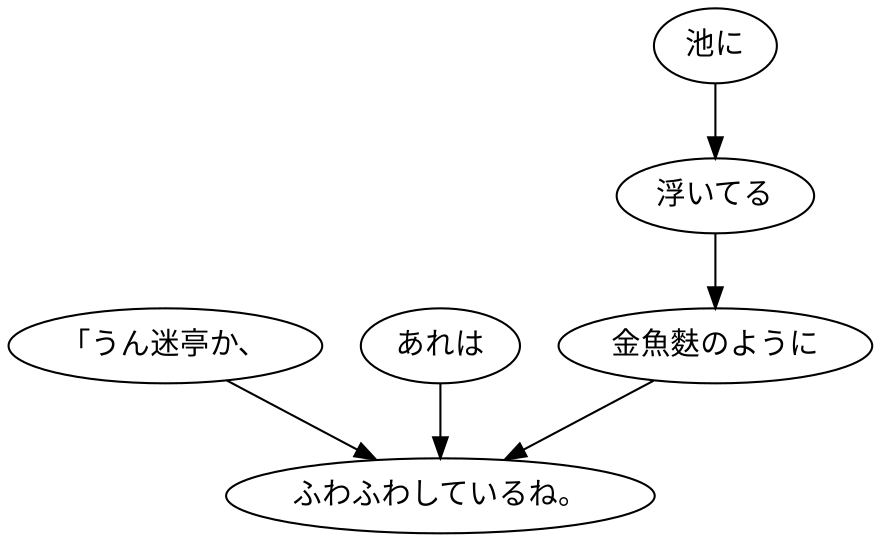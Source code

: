 digraph graph5450 {
	node0 [label="「うん迷亭か、"];
	node1 [label="あれは"];
	node2 [label="池に"];
	node3 [label="浮いてる"];
	node4 [label="金魚麩のように"];
	node5 [label="ふわふわしているね。"];
	node0 -> node5;
	node1 -> node5;
	node2 -> node3;
	node3 -> node4;
	node4 -> node5;
}
